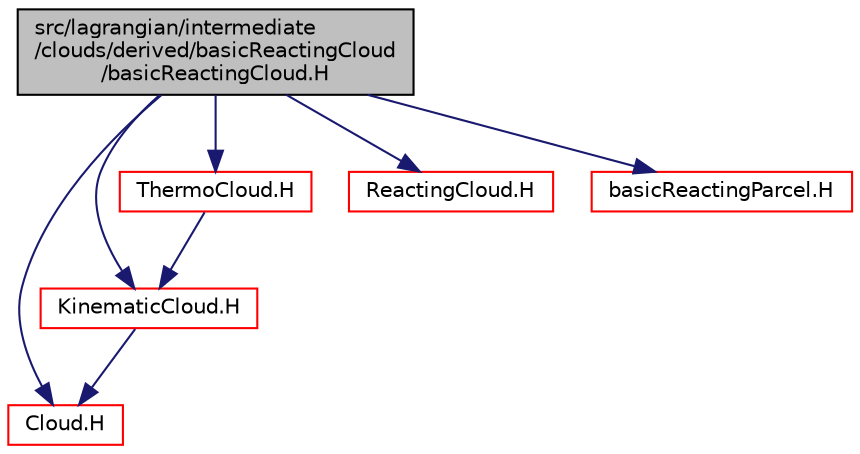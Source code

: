 digraph "src/lagrangian/intermediate/clouds/derived/basicReactingCloud/basicReactingCloud.H"
{
  bgcolor="transparent";
  edge [fontname="Helvetica",fontsize="10",labelfontname="Helvetica",labelfontsize="10"];
  node [fontname="Helvetica",fontsize="10",shape=record];
  Node0 [label="src/lagrangian/intermediate\l/clouds/derived/basicReactingCloud\l/basicReactingCloud.H",height=0.2,width=0.4,color="black", fillcolor="grey75", style="filled", fontcolor="black"];
  Node0 -> Node1 [color="midnightblue",fontsize="10",style="solid",fontname="Helvetica"];
  Node1 [label="Cloud.H",height=0.2,width=0.4,color="red",URL="$a05525.html"];
  Node0 -> Node238 [color="midnightblue",fontsize="10",style="solid",fontname="Helvetica"];
  Node238 [label="KinematicCloud.H",height=0.2,width=0.4,color="red",URL="$a05879.html"];
  Node238 -> Node1 [color="midnightblue",fontsize="10",style="solid",fontname="Helvetica"];
  Node0 -> Node409 [color="midnightblue",fontsize="10",style="solid",fontname="Helvetica"];
  Node409 [label="ThermoCloud.H",height=0.2,width=0.4,color="red",URL="$a05915.html"];
  Node409 -> Node238 [color="midnightblue",fontsize="10",style="solid",fontname="Helvetica"];
  Node0 -> Node433 [color="midnightblue",fontsize="10",style="solid",fontname="Helvetica"];
  Node433 [label="ReactingCloud.H",height=0.2,width=0.4,color="red",URL="$a05897.html"];
  Node0 -> Node436 [color="midnightblue",fontsize="10",style="solid",fontname="Helvetica"];
  Node436 [label="basicReactingParcel.H",height=0.2,width=0.4,color="red",URL="$a05984.html"];
}
